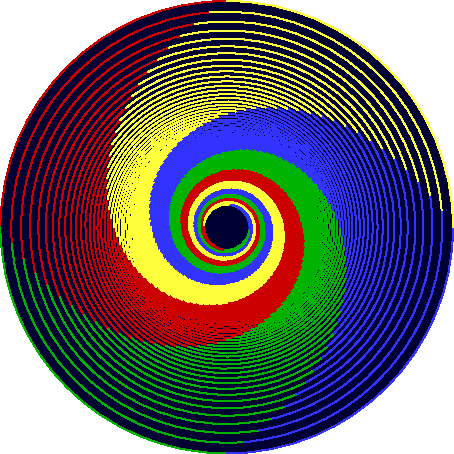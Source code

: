 size(8cm,0);

picture pic;
pen [] P={.8red,.7green,blue+.5grey,yellow+.6grey};

fill(scale(10)*unitcircle,.2blue);

for (int i = 0; i <= 3; ++i)
  draw(pic, arc((0,0),10,i*90,(i+1)*90), P[i]);

for (real i = 1; i <= 10; i+=.05)
  add(rotate(90*i)*scale(1/i)*pic);
